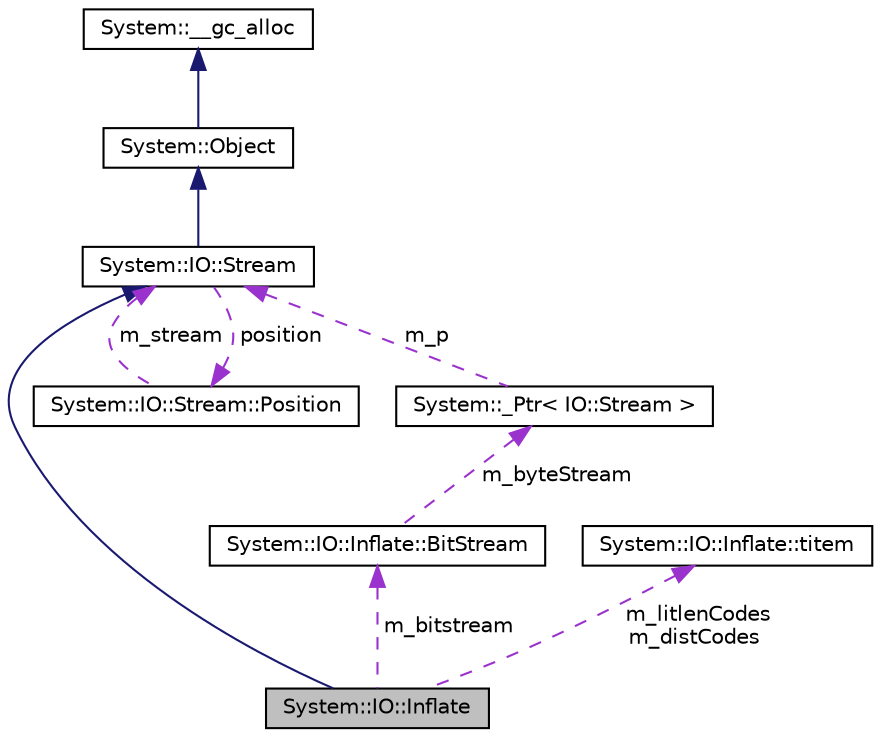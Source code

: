 digraph G
{
  edge [fontname="Helvetica",fontsize="10",labelfontname="Helvetica",labelfontsize="10"];
  node [fontname="Helvetica",fontsize="10",shape=record];
  Node1 [label="System::IO::Inflate",height=0.2,width=0.4,color="black", fillcolor="grey75", style="filled" fontcolor="black"];
  Node2 -> Node1 [dir="back",color="midnightblue",fontsize="10",style="solid",fontname="Helvetica"];
  Node2 [label="System::IO::Stream",height=0.2,width=0.4,color="black", fillcolor="white", style="filled",URL="$class_system_1_1_i_o_1_1_stream.html"];
  Node3 -> Node2 [dir="back",color="midnightblue",fontsize="10",style="solid",fontname="Helvetica"];
  Node3 [label="System::Object",height=0.2,width=0.4,color="black", fillcolor="white", style="filled",URL="$class_system_1_1_object.html"];
  Node4 -> Node3 [dir="back",color="midnightblue",fontsize="10",style="solid",fontname="Helvetica"];
  Node4 [label="System::__gc_alloc",height=0.2,width=0.4,color="black", fillcolor="white", style="filled",URL="$class_system_1_1____gc__alloc.html"];
  Node5 -> Node2 [dir="back",color="darkorchid3",fontsize="10",style="dashed",label=" position" ,fontname="Helvetica"];
  Node5 [label="System::IO::Stream::Position",height=0.2,width=0.4,color="black", fillcolor="white", style="filled",URL="$class_system_1_1_i_o_1_1_stream_1_1_position.html"];
  Node2 -> Node5 [dir="back",color="darkorchid3",fontsize="10",style="dashed",label=" m_stream" ,fontname="Helvetica"];
  Node6 -> Node1 [dir="back",color="darkorchid3",fontsize="10",style="dashed",label=" m_litlenCodes\nm_distCodes" ,fontname="Helvetica"];
  Node6 [label="System::IO::Inflate::titem",height=0.2,width=0.4,color="black", fillcolor="white", style="filled",URL="$struct_system_1_1_i_o_1_1_inflate_1_1titem.html"];
  Node7 -> Node1 [dir="back",color="darkorchid3",fontsize="10",style="dashed",label=" m_bitstream" ,fontname="Helvetica"];
  Node7 [label="System::IO::Inflate::BitStream",height=0.2,width=0.4,color="black", fillcolor="white", style="filled",URL="$class_system_1_1_i_o_1_1_inflate_1_1_bit_stream.html"];
  Node8 -> Node7 [dir="back",color="darkorchid3",fontsize="10",style="dashed",label=" m_byteStream" ,fontname="Helvetica"];
  Node8 [label="System::_Ptr\< IO::Stream \>",height=0.2,width=0.4,color="black", fillcolor="white", style="filled",URL="$class_system_1_1___ptr.html"];
  Node2 -> Node8 [dir="back",color="darkorchid3",fontsize="10",style="dashed",label=" m_p" ,fontname="Helvetica"];
}
